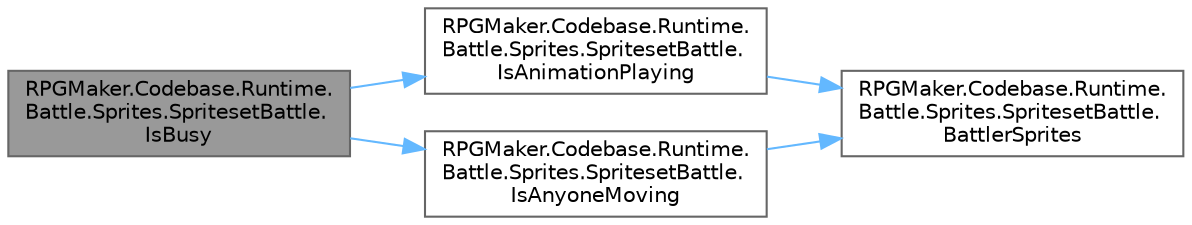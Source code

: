 digraph "RPGMaker.Codebase.Runtime.Battle.Sprites.SpritesetBattle.IsBusy"
{
 // LATEX_PDF_SIZE
  bgcolor="transparent";
  edge [fontname=Helvetica,fontsize=10,labelfontname=Helvetica,labelfontsize=10];
  node [fontname=Helvetica,fontsize=10,shape=box,height=0.2,width=0.4];
  rankdir="LR";
  Node1 [id="Node000001",label="RPGMaker.Codebase.Runtime.\lBattle.Sprites.SpritesetBattle.\lIsBusy",height=0.2,width=0.4,color="gray40", fillcolor="grey60", style="filled", fontcolor="black",tooltip="😁 処理中か？"];
  Node1 -> Node2 [id="edge1_Node000001_Node000002",color="steelblue1",style="solid",tooltip=" "];
  Node2 [id="Node000002",label="RPGMaker.Codebase.Runtime.\lBattle.Sprites.SpritesetBattle.\lIsAnimationPlaying",height=0.2,width=0.4,color="grey40", fillcolor="white", style="filled",URL="$de/ddd/class_r_p_g_maker_1_1_codebase_1_1_runtime_1_1_battle_1_1_sprites_1_1_spriteset_battle.html#af8b26505a8932050d60fe41b4fc16d5c",tooltip="😁 アニメーション再生中か？"];
  Node2 -> Node3 [id="edge2_Node000002_Node000003",color="steelblue1",style="solid",tooltip=" "];
  Node3 [id="Node000003",label="RPGMaker.Codebase.Runtime.\lBattle.Sprites.SpritesetBattle.\lBattlerSprites",height=0.2,width=0.4,color="grey40", fillcolor="white", style="filled",URL="$de/ddd/class_r_p_g_maker_1_1_codebase_1_1_runtime_1_1_battle_1_1_sprites_1_1_spriteset_battle.html#a188c6aefb7b325452ac6bc4aafc9f379",tooltip="😁 バトル画面に存在する全ての敵、アクターのSpriteBattleデータを返却"];
  Node1 -> Node4 [id="edge3_Node000001_Node000004",color="steelblue1",style="solid",tooltip=" "];
  Node4 [id="Node000004",label="RPGMaker.Codebase.Runtime.\lBattle.Sprites.SpritesetBattle.\lIsAnyoneMoving",height=0.2,width=0.4,color="grey40", fillcolor="white", style="filled",URL="$de/ddd/class_r_p_g_maker_1_1_codebase_1_1_runtime_1_1_battle_1_1_sprites_1_1_spriteset_battle.html#aba49636f7fc53050963cbebf673d0b53",tooltip="😁 バトル画面に存在する全ての敵、アクターの中で、移動中のものが存在するか？"];
  Node4 -> Node3 [id="edge4_Node000004_Node000003",color="steelblue1",style="solid",tooltip=" "];
}
